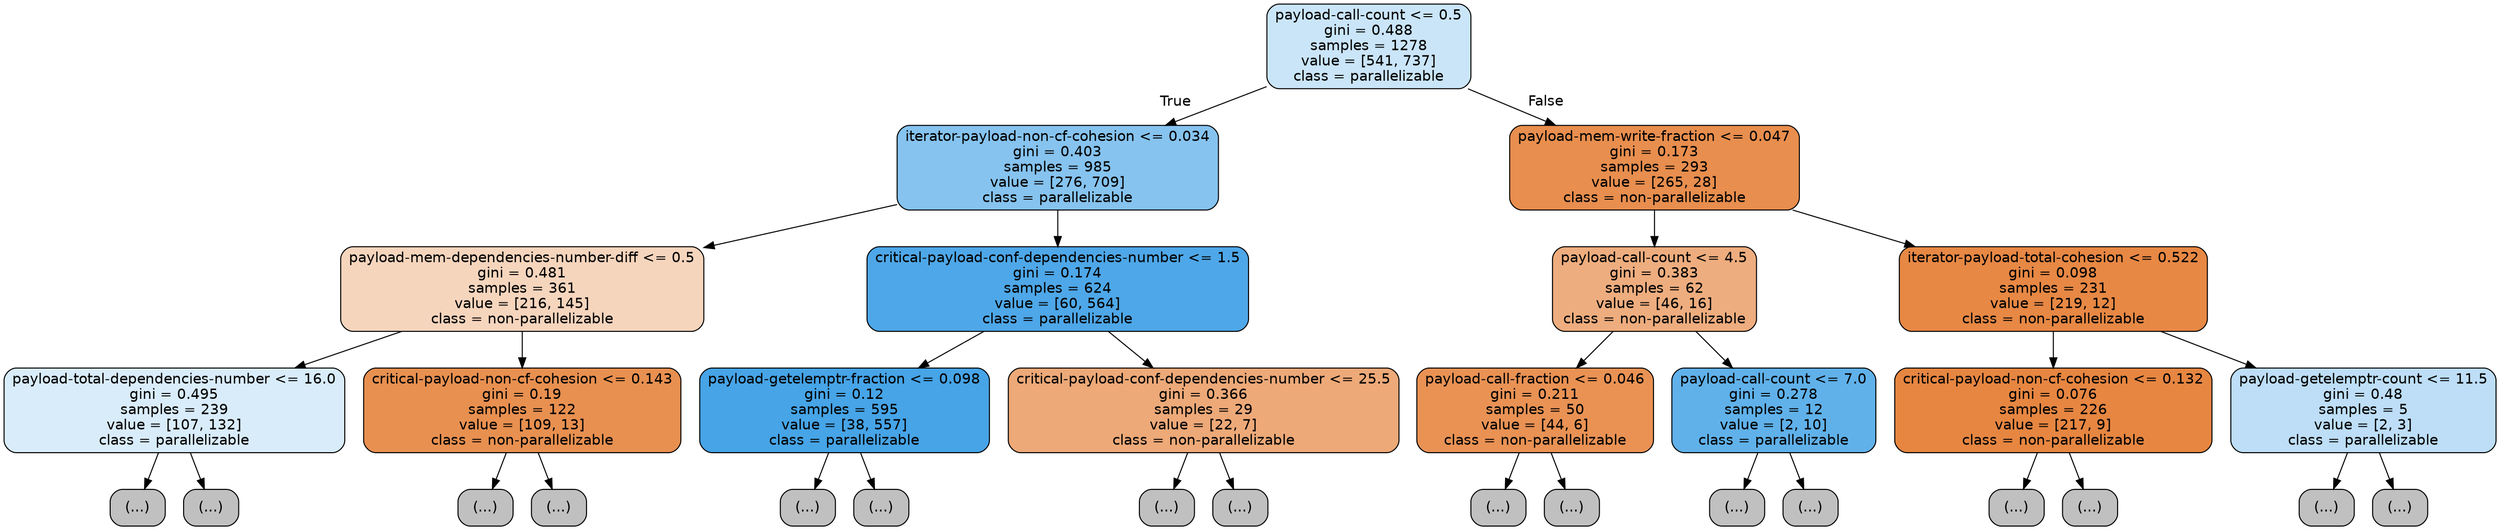 digraph Tree {
node [shape=box, style="filled, rounded", color="black", fontname=helvetica] ;
edge [fontname=helvetica] ;
0 [label="payload-call-count <= 0.5\ngini = 0.488\nsamples = 1278\nvalue = [541, 737]\nclass = parallelizable", fillcolor="#399de544"] ;
1 [label="iterator-payload-non-cf-cohesion <= 0.034\ngini = 0.403\nsamples = 985\nvalue = [276, 709]\nclass = parallelizable", fillcolor="#399de59c"] ;
0 -> 1 [labeldistance=2.5, labelangle=45, headlabel="True"] ;
2 [label="payload-mem-dependencies-number-diff <= 0.5\ngini = 0.481\nsamples = 361\nvalue = [216, 145]\nclass = non-parallelizable", fillcolor="#e5813954"] ;
1 -> 2 ;
3 [label="payload-total-dependencies-number <= 16.0\ngini = 0.495\nsamples = 239\nvalue = [107, 132]\nclass = parallelizable", fillcolor="#399de530"] ;
2 -> 3 ;
4 [label="(...)", fillcolor="#C0C0C0"] ;
3 -> 4 ;
21 [label="(...)", fillcolor="#C0C0C0"] ;
3 -> 21 ;
44 [label="critical-payload-non-cf-cohesion <= 0.143\ngini = 0.19\nsamples = 122\nvalue = [109, 13]\nclass = non-parallelizable", fillcolor="#e58139e1"] ;
2 -> 44 ;
45 [label="(...)", fillcolor="#C0C0C0"] ;
44 -> 45 ;
54 [label="(...)", fillcolor="#C0C0C0"] ;
44 -> 54 ;
63 [label="critical-payload-conf-dependencies-number <= 1.5\ngini = 0.174\nsamples = 624\nvalue = [60, 564]\nclass = parallelizable", fillcolor="#399de5e4"] ;
1 -> 63 ;
64 [label="payload-getelemptr-fraction <= 0.098\ngini = 0.12\nsamples = 595\nvalue = [38, 557]\nclass = parallelizable", fillcolor="#399de5ee"] ;
63 -> 64 ;
65 [label="(...)", fillcolor="#C0C0C0"] ;
64 -> 65 ;
66 [label="(...)", fillcolor="#C0C0C0"] ;
64 -> 66 ;
141 [label="critical-payload-conf-dependencies-number <= 25.5\ngini = 0.366\nsamples = 29\nvalue = [22, 7]\nclass = non-parallelizable", fillcolor="#e58139ae"] ;
63 -> 141 ;
142 [label="(...)", fillcolor="#C0C0C0"] ;
141 -> 142 ;
151 [label="(...)", fillcolor="#C0C0C0"] ;
141 -> 151 ;
154 [label="payload-mem-write-fraction <= 0.047\ngini = 0.173\nsamples = 293\nvalue = [265, 28]\nclass = non-parallelizable", fillcolor="#e58139e4"] ;
0 -> 154 [labeldistance=2.5, labelangle=-45, headlabel="False"] ;
155 [label="payload-call-count <= 4.5\ngini = 0.383\nsamples = 62\nvalue = [46, 16]\nclass = non-parallelizable", fillcolor="#e58139a6"] ;
154 -> 155 ;
156 [label="payload-call-fraction <= 0.046\ngini = 0.211\nsamples = 50\nvalue = [44, 6]\nclass = non-parallelizable", fillcolor="#e58139dc"] ;
155 -> 156 ;
157 [label="(...)", fillcolor="#C0C0C0"] ;
156 -> 157 ;
166 [label="(...)", fillcolor="#C0C0C0"] ;
156 -> 166 ;
167 [label="payload-call-count <= 7.0\ngini = 0.278\nsamples = 12\nvalue = [2, 10]\nclass = parallelizable", fillcolor="#399de5cc"] ;
155 -> 167 ;
168 [label="(...)", fillcolor="#C0C0C0"] ;
167 -> 168 ;
169 [label="(...)", fillcolor="#C0C0C0"] ;
167 -> 169 ;
170 [label="iterator-payload-total-cohesion <= 0.522\ngini = 0.098\nsamples = 231\nvalue = [219, 12]\nclass = non-parallelizable", fillcolor="#e58139f1"] ;
154 -> 170 ;
171 [label="critical-payload-non-cf-cohesion <= 0.132\ngini = 0.076\nsamples = 226\nvalue = [217, 9]\nclass = non-parallelizable", fillcolor="#e58139f4"] ;
170 -> 171 ;
172 [label="(...)", fillcolor="#C0C0C0"] ;
171 -> 172 ;
185 [label="(...)", fillcolor="#C0C0C0"] ;
171 -> 185 ;
188 [label="payload-getelemptr-count <= 11.5\ngini = 0.48\nsamples = 5\nvalue = [2, 3]\nclass = parallelizable", fillcolor="#399de555"] ;
170 -> 188 ;
189 [label="(...)", fillcolor="#C0C0C0"] ;
188 -> 189 ;
190 [label="(...)", fillcolor="#C0C0C0"] ;
188 -> 190 ;
}